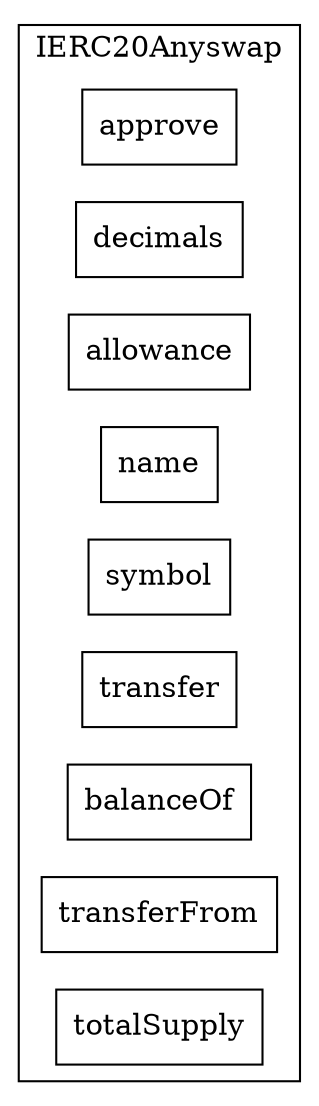 strict digraph {
rankdir="LR"
node [shape=box]
subgraph cluster_986_IERC20Anyswap {
label = "IERC20Anyswap"
"986_approve" [label="approve"]
"986_decimals" [label="decimals"]
"986_allowance" [label="allowance"]
"986_name" [label="name"]
"986_symbol" [label="symbol"]
"986_transfer" [label="transfer"]
"986_balanceOf" [label="balanceOf"]
"986_transferFrom" [label="transferFrom"]
"986_totalSupply" [label="totalSupply"]
}subgraph cluster_solidity {
label = "[Solidity]"
}
}